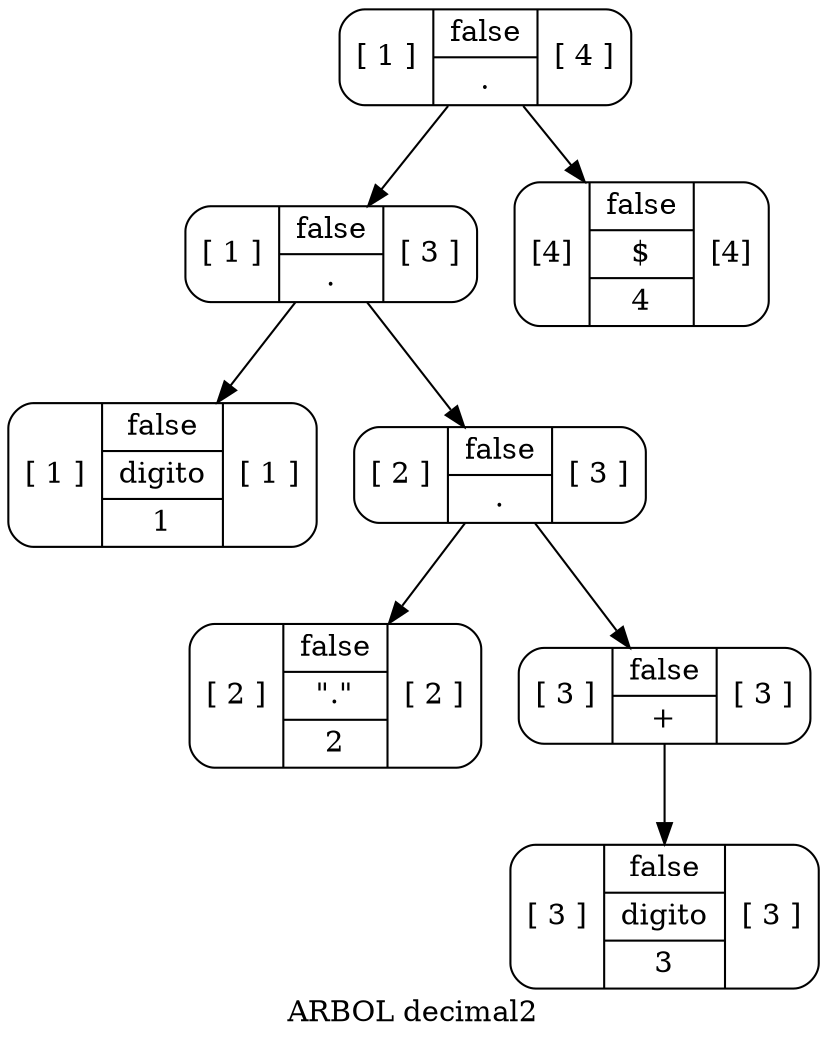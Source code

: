 digraph G {
node [shape="Mrecord"]label = "ARBOL decimal2"
SPunto0[label="|{|.}|"]
Sid0[label="[ 1  ]|{false|digito|1}|[ 1  ]"]
SPunto1[label="|{|.}|"]
SCadena0[label="[ 2  ]|{false|\".\"|2}|[ 2  ]"]
SMas0[label="|{|+}|"]
Sid1[label="[ 3  ]|{false|digito|3}|[ 3  ]"]
SMas0->Sid1
SMas0[label="[ 3  ]|{false|+}|[ 3  ]"]
SPunto1->SMas0
SPunto1->SCadena0
SPunto1[label="[ 2  ]|{false|.}|[ 3  ]"]
SPunto0->SPunto1
SPunto0->Sid0
SPunto0[label="[ 1  ]|{false|.}|[ 3  ]"]
EOF[label="[4]|{false|$|4}|[4]"];
SPuntoFinal[label="[ 1  ]|{false|.}|[ 4  ]"];
SPuntoFinal->EOF
SPuntoFinal->SPunto0
}